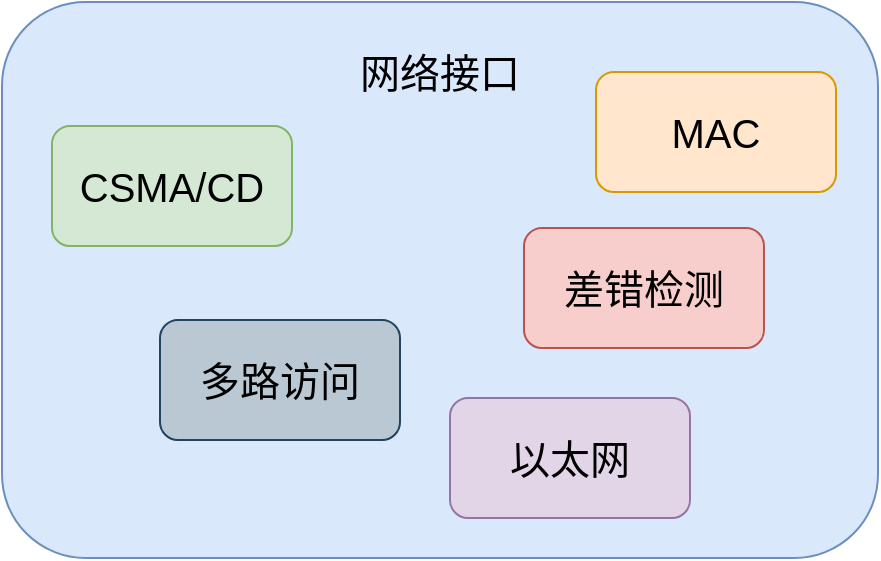 <mxfile>
    <diagram id="VcY1fCqw4_e-9c5kD9-8" name="第 1 页">
        <mxGraphModel dx="625" dy="370" grid="0" gridSize="10" guides="1" tooltips="1" connect="1" arrows="1" fold="1" page="0" pageScale="1" pageWidth="4681" pageHeight="3300" math="0" shadow="0">
            <root>
                <mxCell id="0"/>
                <mxCell id="1" parent="0"/>
                <mxCell id="2" value="" style="rounded=1;whiteSpace=wrap;html=1;fillColor=#dae8fc;strokeColor=#6c8ebf;" vertex="1" parent="1">
                    <mxGeometry x="200" y="140" width="438" height="278" as="geometry"/>
                </mxCell>
                <mxCell id="3" value="&lt;font style=&quot;font-size: 20px;&quot;&gt;网络接口&lt;/font&gt;" style="text;html=1;strokeColor=none;fillColor=none;align=center;verticalAlign=middle;whiteSpace=wrap;rounded=0;" vertex="1" parent="1">
                    <mxGeometry x="370" y="158" width="98" height="33" as="geometry"/>
                </mxCell>
                <mxCell id="4" value="CSMA/CD" style="rounded=1;whiteSpace=wrap;html=1;fontSize=20;fillColor=#d5e8d4;strokeColor=#82b366;" vertex="1" parent="1">
                    <mxGeometry x="225" y="202" width="120" height="60" as="geometry"/>
                </mxCell>
                <mxCell id="5" value="MAC" style="rounded=1;whiteSpace=wrap;html=1;fontSize=20;fillColor=#ffe6cc;strokeColor=#d79b00;" vertex="1" parent="1">
                    <mxGeometry x="497" y="175" width="120" height="60" as="geometry"/>
                </mxCell>
                <mxCell id="6" value="多路访问" style="rounded=1;whiteSpace=wrap;html=1;fontSize=20;fillColor=#bac8d3;strokeColor=#23445d;" vertex="1" parent="1">
                    <mxGeometry x="279" y="299" width="120" height="60" as="geometry"/>
                </mxCell>
                <mxCell id="7" value="以太网" style="rounded=1;whiteSpace=wrap;html=1;fontSize=20;fillColor=#e1d5e7;strokeColor=#9673a6;" vertex="1" parent="1">
                    <mxGeometry x="424" y="338" width="120" height="60" as="geometry"/>
                </mxCell>
                <mxCell id="8" value="差错检测" style="rounded=1;whiteSpace=wrap;html=1;fontSize=20;fillColor=#f8cecc;strokeColor=#b85450;" vertex="1" parent="1">
                    <mxGeometry x="461" y="253" width="120" height="60" as="geometry"/>
                </mxCell>
            </root>
        </mxGraphModel>
    </diagram>
</mxfile>